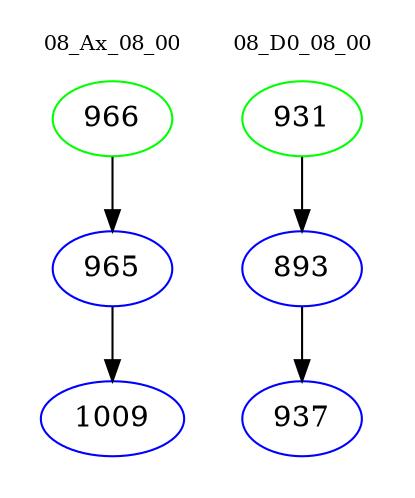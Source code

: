 digraph{
subgraph cluster_0 {
color = white
label = "08_Ax_08_00";
fontsize=10;
T0_966 [label="966", color="green"]
T0_966 -> T0_965 [color="black"]
T0_965 [label="965", color="blue"]
T0_965 -> T0_1009 [color="black"]
T0_1009 [label="1009", color="blue"]
}
subgraph cluster_1 {
color = white
label = "08_D0_08_00";
fontsize=10;
T1_931 [label="931", color="green"]
T1_931 -> T1_893 [color="black"]
T1_893 [label="893", color="blue"]
T1_893 -> T1_937 [color="black"]
T1_937 [label="937", color="blue"]
}
}
